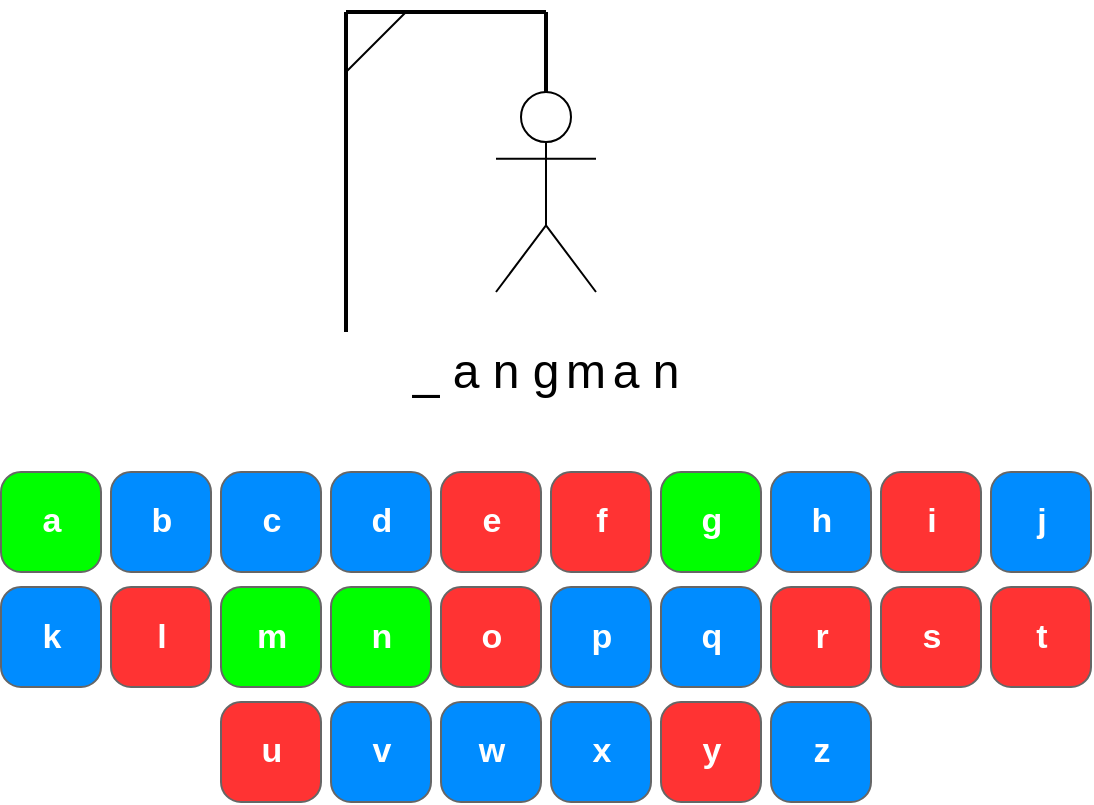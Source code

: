 <mxfile version="10.6.0" type="device"><diagram id="yI-wF0_gKyeHz-tNwMwl" name="Page-1"><mxGraphModel dx="1640" dy="1040" grid="1" gridSize="10" guides="1" tooltips="1" connect="1" arrows="1" fold="1" page="1" pageScale="1" pageWidth="850" pageHeight="1100" math="0" shadow="0"><root><mxCell id="0"/><mxCell id="1" parent="0"/><mxCell id="VRsb0kZbSb4Ta03-844J-2" value="" style="shape=umlActor;verticalLabelPosition=bottom;labelBackgroundColor=#ffffff;verticalAlign=top;html=1;outlineConnect=0;" vertex="1" parent="1"><mxGeometry x="395" y="270" width="50" height="100" as="geometry"/></mxCell><mxCell id="VRsb0kZbSb4Ta03-844J-5" value="&lt;font style=&quot;font-size: 24px&quot;&gt;_&lt;/font&gt;" style="text;html=1;strokeColor=none;fillColor=none;align=center;verticalAlign=middle;whiteSpace=wrap;rounded=0;" vertex="1" parent="1"><mxGeometry x="340" y="390" width="40" height="40" as="geometry"/></mxCell><mxCell id="VRsb0kZbSb4Ta03-844J-7" value="&lt;font style=&quot;font-size: 24px&quot;&gt;a&lt;/font&gt;" style="text;html=1;strokeColor=none;fillColor=none;align=center;verticalAlign=middle;whiteSpace=wrap;rounded=0;" vertex="1" parent="1"><mxGeometry x="360" y="390" width="40" height="40" as="geometry"/></mxCell><mxCell id="VRsb0kZbSb4Ta03-844J-8" value="&lt;font style=&quot;font-size: 24px&quot;&gt;n&lt;/font&gt;" style="text;html=1;strokeColor=none;fillColor=none;align=center;verticalAlign=middle;whiteSpace=wrap;rounded=0;" vertex="1" parent="1"><mxGeometry x="380" y="390" width="40" height="40" as="geometry"/></mxCell><mxCell id="VRsb0kZbSb4Ta03-844J-9" value="&lt;font style=&quot;font-size: 24px&quot;&gt;g&lt;/font&gt;" style="text;html=1;strokeColor=none;fillColor=none;align=center;verticalAlign=middle;whiteSpace=wrap;rounded=0;" vertex="1" parent="1"><mxGeometry x="400" y="390" width="40" height="40" as="geometry"/></mxCell><mxCell id="VRsb0kZbSb4Ta03-844J-10" value="&lt;font style=&quot;font-size: 24px&quot;&gt;m&lt;/font&gt;" style="text;html=1;strokeColor=none;fillColor=none;align=center;verticalAlign=middle;whiteSpace=wrap;rounded=0;" vertex="1" parent="1"><mxGeometry x="420" y="390" width="40" height="40" as="geometry"/></mxCell><mxCell id="VRsb0kZbSb4Ta03-844J-13" value="b" style="strokeWidth=1;shadow=0;dashed=0;align=center;html=1;shape=mxgraph.mockup.buttons.button;strokeColor=#666666;fontColor=#ffffff;mainText=;buttonStyle=round;fontSize=17;fontStyle=1;fillColor=#008cff;whiteSpace=wrap;" vertex="1" parent="1"><mxGeometry x="202.5" y="460" width="50" height="50" as="geometry"/></mxCell><mxCell id="VRsb0kZbSb4Ta03-844J-14" value="c" style="strokeWidth=1;shadow=0;dashed=0;align=center;html=1;shape=mxgraph.mockup.buttons.button;strokeColor=#666666;fontColor=#ffffff;mainText=;buttonStyle=round;fontSize=17;fontStyle=1;fillColor=#008cff;whiteSpace=wrap;" vertex="1" parent="1"><mxGeometry x="257.5" y="460" width="50" height="50" as="geometry"/></mxCell><mxCell id="VRsb0kZbSb4Ta03-844J-15" value="d" style="strokeWidth=1;shadow=0;dashed=0;align=center;html=1;shape=mxgraph.mockup.buttons.button;strokeColor=#666666;fontColor=#ffffff;mainText=;buttonStyle=round;fontSize=17;fontStyle=1;fillColor=#008cff;whiteSpace=wrap;" vertex="1" parent="1"><mxGeometry x="312.5" y="460" width="50" height="50" as="geometry"/></mxCell><mxCell id="VRsb0kZbSb4Ta03-844J-16" value="f" style="strokeWidth=1;shadow=0;dashed=0;align=center;html=1;shape=mxgraph.mockup.buttons.button;strokeColor=#666666;fontColor=#ffffff;mainText=;buttonStyle=round;fontSize=17;fontStyle=1;fillColor=#FF3333;whiteSpace=wrap;" vertex="1" parent="1"><mxGeometry x="422.5" y="460" width="50" height="50" as="geometry"/></mxCell><mxCell id="VRsb0kZbSb4Ta03-844J-17" value="e" style="strokeWidth=1;shadow=0;dashed=0;align=center;html=1;shape=mxgraph.mockup.buttons.button;strokeColor=#666666;fontColor=#ffffff;mainText=;buttonStyle=round;fontSize=17;fontStyle=1;fillColor=#FF3333;whiteSpace=wrap;" vertex="1" parent="1"><mxGeometry x="367.5" y="460" width="50" height="50" as="geometry"/></mxCell><mxCell id="VRsb0kZbSb4Ta03-844J-18" value="h" style="strokeWidth=1;shadow=0;dashed=0;align=center;html=1;shape=mxgraph.mockup.buttons.button;strokeColor=#666666;fontColor=#ffffff;mainText=;buttonStyle=round;fontSize=17;fontStyle=1;fillColor=#008cff;whiteSpace=wrap;" vertex="1" parent="1"><mxGeometry x="532.5" y="460" width="50" height="50" as="geometry"/></mxCell><mxCell id="VRsb0kZbSb4Ta03-844J-19" value="g" style="strokeWidth=1;shadow=0;dashed=0;align=center;html=1;shape=mxgraph.mockup.buttons.button;strokeColor=#666666;fontColor=#ffffff;mainText=;buttonStyle=round;fontSize=17;fontStyle=1;fillColor=#00FF00;whiteSpace=wrap;" vertex="1" parent="1"><mxGeometry x="477.5" y="460" width="50" height="50" as="geometry"/></mxCell><mxCell id="VRsb0kZbSb4Ta03-844J-20" value="i" style="strokeWidth=1;shadow=0;dashed=0;align=center;html=1;shape=mxgraph.mockup.buttons.button;strokeColor=#666666;fontColor=#ffffff;mainText=;buttonStyle=round;fontSize=17;fontStyle=1;fillColor=#FF3333;whiteSpace=wrap;" vertex="1" parent="1"><mxGeometry x="587.5" y="460" width="50" height="50" as="geometry"/></mxCell><mxCell id="VRsb0kZbSb4Ta03-844J-21" value="a" style="strokeWidth=1;shadow=0;dashed=0;align=center;html=1;shape=mxgraph.mockup.buttons.button;strokeColor=#666666;fontColor=#ffffff;mainText=;buttonStyle=round;fontSize=17;fontStyle=1;fillColor=#00FF00;whiteSpace=wrap;" vertex="1" parent="1"><mxGeometry x="147.5" y="460" width="50" height="50" as="geometry"/></mxCell><mxCell id="VRsb0kZbSb4Ta03-844J-22" value="j" style="strokeWidth=1;shadow=0;dashed=0;align=center;html=1;shape=mxgraph.mockup.buttons.button;strokeColor=#666666;fontColor=#ffffff;mainText=;buttonStyle=round;fontSize=17;fontStyle=1;fillColor=#008cff;whiteSpace=wrap;" vertex="1" parent="1"><mxGeometry x="642.5" y="460" width="50" height="50" as="geometry"/></mxCell><mxCell id="VRsb0kZbSb4Ta03-844J-23" value="k" style="strokeWidth=1;shadow=0;dashed=0;align=center;html=1;shape=mxgraph.mockup.buttons.button;strokeColor=#666666;fontColor=#ffffff;mainText=;buttonStyle=round;fontSize=17;fontStyle=1;fillColor=#008cff;whiteSpace=wrap;" vertex="1" parent="1"><mxGeometry x="147.5" y="517.5" width="50" height="50" as="geometry"/></mxCell><mxCell id="VRsb0kZbSb4Ta03-844J-24" value="l" style="strokeWidth=1;shadow=0;dashed=0;align=center;html=1;shape=mxgraph.mockup.buttons.button;strokeColor=#666666;fontColor=#ffffff;mainText=;buttonStyle=round;fontSize=17;fontStyle=1;fillColor=#FF3333;whiteSpace=wrap;" vertex="1" parent="1"><mxGeometry x="202.5" y="517.5" width="50" height="50" as="geometry"/></mxCell><mxCell id="VRsb0kZbSb4Ta03-844J-25" value="m" style="strokeWidth=1;shadow=0;dashed=0;align=center;html=1;shape=mxgraph.mockup.buttons.button;strokeColor=#666666;fontColor=#ffffff;mainText=;buttonStyle=round;fontSize=17;fontStyle=1;fillColor=#00FF00;whiteSpace=wrap;" vertex="1" parent="1"><mxGeometry x="257.5" y="517.5" width="50" height="50" as="geometry"/></mxCell><mxCell id="VRsb0kZbSb4Ta03-844J-26" value="o" style="strokeWidth=1;shadow=0;dashed=0;align=center;html=1;shape=mxgraph.mockup.buttons.button;strokeColor=#666666;fontColor=#ffffff;mainText=;buttonStyle=round;fontSize=17;fontStyle=1;fillColor=#FF3333;whiteSpace=wrap;gradientColor=none;" vertex="1" parent="1"><mxGeometry x="367.5" y="517.5" width="50" height="50" as="geometry"/></mxCell><mxCell id="VRsb0kZbSb4Ta03-844J-27" value="n" style="strokeWidth=1;shadow=0;dashed=0;align=center;html=1;shape=mxgraph.mockup.buttons.button;strokeColor=#666666;fontColor=#ffffff;mainText=;buttonStyle=round;fontSize=17;fontStyle=1;fillColor=#00FF00;whiteSpace=wrap;" vertex="1" parent="1"><mxGeometry x="312.5" y="517.5" width="50" height="50" as="geometry"/></mxCell><mxCell id="VRsb0kZbSb4Ta03-844J-28" value="q" style="strokeWidth=1;shadow=0;dashed=0;align=center;html=1;shape=mxgraph.mockup.buttons.button;strokeColor=#666666;fontColor=#ffffff;mainText=;buttonStyle=round;fontSize=17;fontStyle=1;fillColor=#008cff;whiteSpace=wrap;" vertex="1" parent="1"><mxGeometry x="477.5" y="517.5" width="50" height="50" as="geometry"/></mxCell><mxCell id="VRsb0kZbSb4Ta03-844J-29" value="p" style="strokeWidth=1;shadow=0;dashed=0;align=center;html=1;shape=mxgraph.mockup.buttons.button;strokeColor=#666666;fontColor=#ffffff;mainText=;buttonStyle=round;fontSize=17;fontStyle=1;fillColor=#008cff;whiteSpace=wrap;" vertex="1" parent="1"><mxGeometry x="422.5" y="517.5" width="50" height="50" as="geometry"/></mxCell><mxCell id="VRsb0kZbSb4Ta03-844J-30" value="r" style="strokeWidth=1;shadow=0;dashed=0;align=center;html=1;shape=mxgraph.mockup.buttons.button;strokeColor=#666666;fontColor=#ffffff;mainText=;buttonStyle=round;fontSize=17;fontStyle=1;fillColor=#FF3333;whiteSpace=wrap;" vertex="1" parent="1"><mxGeometry x="532.5" y="517.5" width="50" height="50" as="geometry"/></mxCell><mxCell id="VRsb0kZbSb4Ta03-844J-33" value="s" style="strokeWidth=1;shadow=0;dashed=0;align=center;html=1;shape=mxgraph.mockup.buttons.button;strokeColor=#666666;fontColor=#ffffff;mainText=;buttonStyle=round;fontSize=17;fontStyle=1;fillColor=#FF3333;whiteSpace=wrap;" vertex="1" parent="1"><mxGeometry x="587.5" y="517.5" width="50" height="50" as="geometry"/></mxCell><mxCell id="VRsb0kZbSb4Ta03-844J-34" value="t" style="strokeWidth=1;shadow=0;dashed=0;align=center;html=1;shape=mxgraph.mockup.buttons.button;strokeColor=#666666;fontColor=#ffffff;mainText=;buttonStyle=round;fontSize=17;fontStyle=1;fillColor=#FF3333;whiteSpace=wrap;" vertex="1" parent="1"><mxGeometry x="642.5" y="517.5" width="50" height="50" as="geometry"/></mxCell><mxCell id="VRsb0kZbSb4Ta03-844J-35" value="u" style="strokeWidth=1;shadow=0;dashed=0;align=center;html=1;shape=mxgraph.mockup.buttons.button;strokeColor=#666666;fontColor=#ffffff;mainText=;buttonStyle=round;fontSize=17;fontStyle=1;fillColor=#FF3333;whiteSpace=wrap;" vertex="1" parent="1"><mxGeometry x="257.5" y="575" width="50" height="50" as="geometry"/></mxCell><mxCell id="VRsb0kZbSb4Ta03-844J-36" value="w" style="strokeWidth=1;shadow=0;dashed=0;align=center;html=1;shape=mxgraph.mockup.buttons.button;strokeColor=#666666;fontColor=#ffffff;mainText=;buttonStyle=round;fontSize=17;fontStyle=1;fillColor=#008cff;whiteSpace=wrap;" vertex="1" parent="1"><mxGeometry x="367.5" y="575" width="50" height="50" as="geometry"/></mxCell><mxCell id="VRsb0kZbSb4Ta03-844J-37" value="v" style="strokeWidth=1;shadow=0;dashed=0;align=center;html=1;shape=mxgraph.mockup.buttons.button;strokeColor=#666666;fontColor=#ffffff;mainText=;buttonStyle=round;fontSize=17;fontStyle=1;fillColor=#008cff;whiteSpace=wrap;" vertex="1" parent="1"><mxGeometry x="312.5" y="575" width="50" height="50" as="geometry"/></mxCell><mxCell id="VRsb0kZbSb4Ta03-844J-38" value="y" style="strokeWidth=1;shadow=0;dashed=0;align=center;html=1;shape=mxgraph.mockup.buttons.button;strokeColor=#666666;fontColor=#ffffff;mainText=;buttonStyle=round;fontSize=17;fontStyle=1;fillColor=#FF3333;whiteSpace=wrap;" vertex="1" parent="1"><mxGeometry x="477.5" y="575" width="50" height="50" as="geometry"/></mxCell><mxCell id="VRsb0kZbSb4Ta03-844J-39" value="x" style="strokeWidth=1;shadow=0;dashed=0;align=center;html=1;shape=mxgraph.mockup.buttons.button;strokeColor=#666666;fontColor=#ffffff;mainText=;buttonStyle=round;fontSize=17;fontStyle=1;fillColor=#008cff;whiteSpace=wrap;" vertex="1" parent="1"><mxGeometry x="422.5" y="575" width="50" height="50" as="geometry"/></mxCell><mxCell id="VRsb0kZbSb4Ta03-844J-40" value="z" style="strokeWidth=1;shadow=0;dashed=0;align=center;html=1;shape=mxgraph.mockup.buttons.button;strokeColor=#666666;fontColor=#ffffff;mainText=;buttonStyle=round;fontSize=17;fontStyle=1;fillColor=#008cff;whiteSpace=wrap;" vertex="1" parent="1"><mxGeometry x="532.5" y="575" width="50" height="50" as="geometry"/></mxCell><mxCell id="VRsb0kZbSb4Ta03-844J-45" value="" style="line;strokeWidth=2;direction=south;html=1;" vertex="1" parent="1"><mxGeometry x="315" y="230" width="10" height="160" as="geometry"/></mxCell><mxCell id="VRsb0kZbSb4Ta03-844J-46" value="" style="line;strokeWidth=2;html=1;" vertex="1" parent="1"><mxGeometry x="320" y="225" width="100" height="10" as="geometry"/></mxCell><mxCell id="VRsb0kZbSb4Ta03-844J-47" value="" style="line;strokeWidth=2;direction=south;html=1;" vertex="1" parent="1"><mxGeometry x="415" y="230" width="10" height="40" as="geometry"/></mxCell><mxCell id="VRsb0kZbSb4Ta03-844J-48" value="" style="endArrow=none;html=1;" edge="1" parent="1"><mxGeometry width="50" height="50" relative="1" as="geometry"><mxPoint x="320" y="260" as="sourcePoint"/><mxPoint x="350" y="230" as="targetPoint"/></mxGeometry></mxCell><mxCell id="VRsb0kZbSb4Ta03-844J-49" value="&lt;font style=&quot;font-size: 24px&quot;&gt;a&lt;/font&gt;" style="text;html=1;strokeColor=none;fillColor=none;align=center;verticalAlign=middle;whiteSpace=wrap;rounded=0;" vertex="1" parent="1"><mxGeometry x="440" y="390" width="40" height="40" as="geometry"/></mxCell><mxCell id="VRsb0kZbSb4Ta03-844J-50" value="&lt;font style=&quot;font-size: 24px&quot;&gt;n&lt;/font&gt;" style="text;html=1;strokeColor=none;fillColor=none;align=center;verticalAlign=middle;whiteSpace=wrap;rounded=0;" vertex="1" parent="1"><mxGeometry x="460" y="390" width="40" height="40" as="geometry"/></mxCell></root></mxGraphModel></diagram></mxfile>
